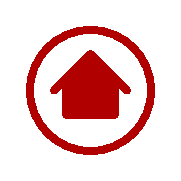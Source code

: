 void home(string name="",pen p) {
  p += 1.2mm;
  real s=1.5;
  real h=0.5;
  real r=1/(1-h/s);
  filldraw((-1,-1)--(1,-1)--(1,h)--(0,s)--(-1,h)--cycle,p,p);
  draw((-r,0)--(0,s)--(r,0),p);
  draw(scale(2.5)*unitcircle,p);
  shipout(name,pad(64,64));
}

home("homeHover",rgb(1,0.5,0.5));
home(rgb(176/255,0,0));
